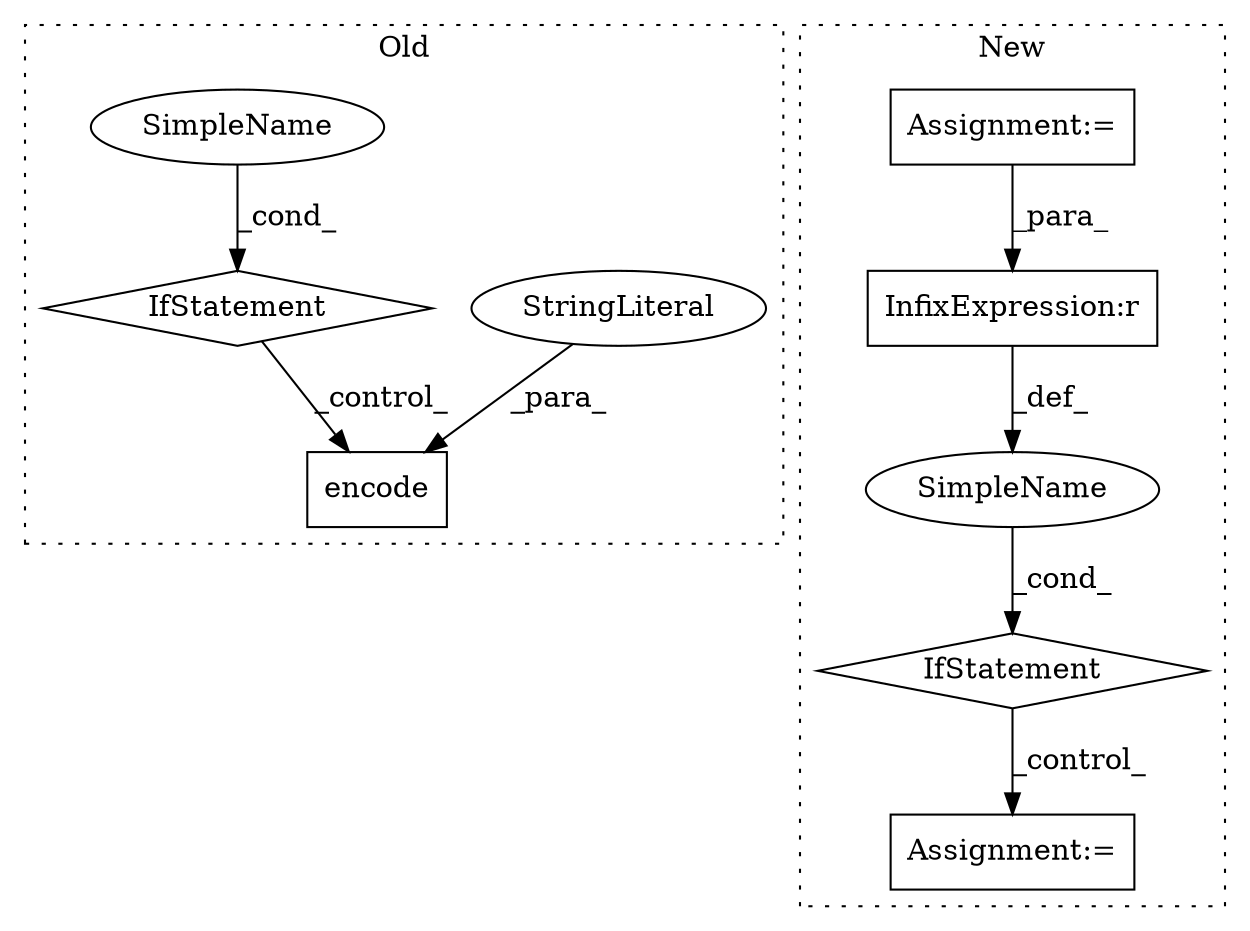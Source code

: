 digraph G {
subgraph cluster0 {
1 [label="encode" a="32" s="19831,19845" l="7,1" shape="box"];
3 [label="StringLiteral" a="45" s="19838" l="7" shape="ellipse"];
8 [label="IfStatement" a="25" s="19674,19682" l="4,2" shape="diamond"];
9 [label="SimpleName" a="42" s="19678" l="4" shape="ellipse"];
label = "Old";
style="dotted";
}
subgraph cluster1 {
2 [label="IfStatement" a="25" s="19346,19366" l="4,2" shape="diamond"];
4 [label="Assignment:=" a="7" s="19093" l="8" shape="box"];
5 [label="InfixExpression:r" a="27" s="19358" l="4" shape="box"];
6 [label="Assignment:=" a="7" s="19384" l="1" shape="box"];
7 [label="SimpleName" a="42" s="" l="" shape="ellipse"];
label = "New";
style="dotted";
}
2 -> 6 [label="_control_"];
3 -> 1 [label="_para_"];
4 -> 5 [label="_para_"];
5 -> 7 [label="_def_"];
7 -> 2 [label="_cond_"];
8 -> 1 [label="_control_"];
9 -> 8 [label="_cond_"];
}